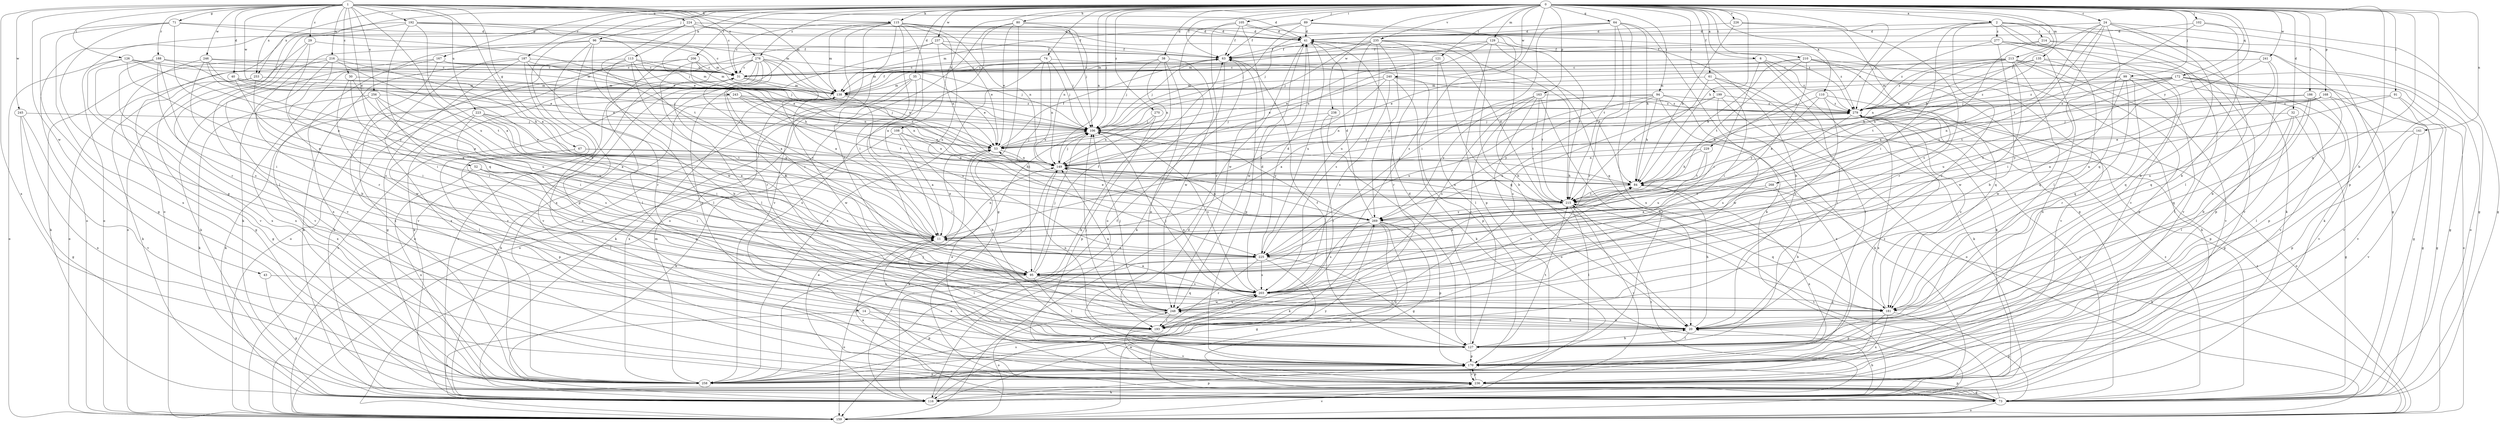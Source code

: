 strict digraph  {
0;
1;
2;
6;
11;
14;
20;
24;
29;
30;
31;
32;
35;
38;
40;
41;
43;
52;
53;
61;
63;
64;
67;
71;
73;
74;
80;
84;
89;
91;
94;
95;
96;
99;
102;
105;
106;
108;
110;
113;
115;
116;
121;
126;
127;
129;
135;
138;
141;
149;
159;
163;
167;
168;
170;
172;
181;
186;
187;
188;
192;
193;
199;
203;
206;
210;
213;
214;
215;
216;
223;
224;
225;
226;
229;
235;
236;
237;
238;
240;
241;
243;
245;
246;
248;
253;
256;
258;
268;
269;
270;
276;
277;
279;
0 -> 2  [label=a];
0 -> 6  [label=a];
0 -> 14  [label=b];
0 -> 20  [label=b];
0 -> 24  [label=c];
0 -> 32  [label=d];
0 -> 35  [label=d];
0 -> 38  [label=d];
0 -> 61  [label=f];
0 -> 63  [label=f];
0 -> 64  [label=g];
0 -> 74  [label=h];
0 -> 80  [label=h];
0 -> 84  [label=h];
0 -> 89  [label=i];
0 -> 91  [label=i];
0 -> 94  [label=i];
0 -> 96  [label=j];
0 -> 99  [label=j];
0 -> 102  [label=j];
0 -> 105  [label=j];
0 -> 106  [label=j];
0 -> 108  [label=k];
0 -> 110  [label=k];
0 -> 113  [label=k];
0 -> 115  [label=k];
0 -> 121  [label=l];
0 -> 129  [label=m];
0 -> 135  [label=m];
0 -> 141  [label=n];
0 -> 149  [label=n];
0 -> 159  [label=o];
0 -> 163  [label=p];
0 -> 167  [label=p];
0 -> 168  [label=p];
0 -> 170  [label=p];
0 -> 172  [label=q];
0 -> 181  [label=q];
0 -> 186  [label=r];
0 -> 187  [label=r];
0 -> 199  [label=s];
0 -> 203  [label=s];
0 -> 206  [label=t];
0 -> 210  [label=t];
0 -> 213  [label=t];
0 -> 226  [label=v];
0 -> 229  [label=v];
0 -> 235  [label=v];
0 -> 237  [label=w];
0 -> 238  [label=w];
0 -> 240  [label=w];
0 -> 241  [label=w];
0 -> 253  [label=x];
0 -> 268  [label=y];
0 -> 270  [label=z];
0 -> 276  [label=z];
1 -> 11  [label=a];
1 -> 29  [label=c];
1 -> 30  [label=c];
1 -> 31  [label=c];
1 -> 40  [label=d];
1 -> 41  [label=d];
1 -> 43  [label=w];
1 -> 52  [label=e];
1 -> 67  [label=g];
1 -> 71  [label=g];
1 -> 115  [label=k];
1 -> 126  [label=l];
1 -> 138  [label=m];
1 -> 188  [label=r];
1 -> 192  [label=r];
1 -> 216  [label=u];
1 -> 223  [label=u];
1 -> 224  [label=u];
1 -> 225  [label=u];
1 -> 243  [label=w];
1 -> 245  [label=w];
1 -> 246  [label=w];
1 -> 253  [label=x];
1 -> 256  [label=x];
1 -> 258  [label=x];
1 -> 276  [label=z];
2 -> 41  [label=d];
2 -> 73  [label=g];
2 -> 95  [label=i];
2 -> 116  [label=k];
2 -> 127  [label=l];
2 -> 193  [label=r];
2 -> 214  [label=t];
2 -> 236  [label=v];
2 -> 277  [label=z];
2 -> 279  [label=z];
6 -> 31  [label=c];
6 -> 95  [label=i];
6 -> 116  [label=k];
6 -> 127  [label=l];
6 -> 279  [label=z];
11 -> 31  [label=c];
11 -> 53  [label=e];
11 -> 127  [label=l];
11 -> 149  [label=n];
11 -> 225  [label=u];
14 -> 159  [label=o];
14 -> 170  [label=p];
14 -> 193  [label=r];
20 -> 84  [label=h];
20 -> 106  [label=j];
20 -> 127  [label=l];
20 -> 248  [label=w];
24 -> 20  [label=b];
24 -> 41  [label=d];
24 -> 73  [label=g];
24 -> 84  [label=h];
24 -> 127  [label=l];
24 -> 181  [label=q];
24 -> 203  [label=s];
24 -> 225  [label=u];
24 -> 269  [label=y];
29 -> 63  [label=f];
29 -> 159  [label=o];
29 -> 193  [label=r];
29 -> 236  [label=v];
30 -> 95  [label=i];
30 -> 138  [label=m];
30 -> 225  [label=u];
30 -> 248  [label=w];
31 -> 138  [label=m];
31 -> 149  [label=n];
32 -> 73  [label=g];
32 -> 106  [label=j];
32 -> 127  [label=l];
32 -> 170  [label=p];
35 -> 53  [label=e];
35 -> 116  [label=k];
35 -> 127  [label=l];
35 -> 138  [label=m];
35 -> 159  [label=o];
38 -> 31  [label=c];
38 -> 106  [label=j];
38 -> 116  [label=k];
38 -> 149  [label=n];
38 -> 170  [label=p];
38 -> 248  [label=w];
40 -> 11  [label=a];
40 -> 53  [label=e];
40 -> 106  [label=j];
40 -> 138  [label=m];
41 -> 63  [label=f];
41 -> 215  [label=t];
41 -> 225  [label=u];
41 -> 248  [label=w];
43 -> 73  [label=g];
43 -> 203  [label=s];
52 -> 84  [label=h];
52 -> 95  [label=i];
52 -> 181  [label=q];
52 -> 258  [label=x];
53 -> 63  [label=f];
53 -> 106  [label=j];
53 -> 149  [label=n];
61 -> 95  [label=i];
61 -> 116  [label=k];
61 -> 127  [label=l];
61 -> 138  [label=m];
61 -> 215  [label=t];
63 -> 31  [label=c];
63 -> 106  [label=j];
63 -> 116  [label=k];
63 -> 170  [label=p];
64 -> 41  [label=d];
64 -> 84  [label=h];
64 -> 95  [label=i];
64 -> 106  [label=j];
64 -> 116  [label=k];
64 -> 193  [label=r];
64 -> 215  [label=t];
64 -> 258  [label=x];
67 -> 84  [label=h];
67 -> 127  [label=l];
67 -> 149  [label=n];
67 -> 170  [label=p];
71 -> 11  [label=a];
71 -> 41  [label=d];
71 -> 53  [label=e];
71 -> 73  [label=g];
71 -> 170  [label=p];
71 -> 258  [label=x];
73 -> 11  [label=a];
73 -> 159  [label=o];
73 -> 170  [label=p];
73 -> 215  [label=t];
73 -> 279  [label=z];
74 -> 31  [label=c];
74 -> 84  [label=h];
74 -> 95  [label=i];
74 -> 106  [label=j];
74 -> 138  [label=m];
74 -> 149  [label=n];
74 -> 258  [label=x];
80 -> 41  [label=d];
80 -> 53  [label=e];
80 -> 73  [label=g];
80 -> 149  [label=n];
80 -> 159  [label=o];
80 -> 258  [label=x];
84 -> 106  [label=j];
84 -> 215  [label=t];
84 -> 258  [label=x];
89 -> 20  [label=b];
89 -> 41  [label=d];
89 -> 63  [label=f];
89 -> 73  [label=g];
89 -> 106  [label=j];
89 -> 138  [label=m];
91 -> 11  [label=a];
91 -> 73  [label=g];
91 -> 236  [label=v];
91 -> 279  [label=z];
94 -> 11  [label=a];
94 -> 84  [label=h];
94 -> 149  [label=n];
94 -> 225  [label=u];
94 -> 248  [label=w];
94 -> 258  [label=x];
94 -> 269  [label=y];
94 -> 279  [label=z];
95 -> 63  [label=f];
95 -> 84  [label=h];
95 -> 106  [label=j];
95 -> 127  [label=l];
95 -> 159  [label=o];
95 -> 181  [label=q];
95 -> 203  [label=s];
96 -> 31  [label=c];
96 -> 63  [label=f];
96 -> 116  [label=k];
96 -> 138  [label=m];
96 -> 170  [label=p];
96 -> 193  [label=r];
96 -> 248  [label=w];
96 -> 258  [label=x];
99 -> 127  [label=l];
99 -> 138  [label=m];
99 -> 181  [label=q];
99 -> 193  [label=r];
99 -> 225  [label=u];
99 -> 236  [label=v];
99 -> 248  [label=w];
99 -> 279  [label=z];
102 -> 20  [label=b];
102 -> 41  [label=d];
102 -> 73  [label=g];
102 -> 215  [label=t];
105 -> 20  [label=b];
105 -> 41  [label=d];
105 -> 63  [label=f];
105 -> 159  [label=o];
105 -> 193  [label=r];
105 -> 248  [label=w];
106 -> 53  [label=e];
106 -> 203  [label=s];
106 -> 269  [label=y];
108 -> 11  [label=a];
108 -> 20  [label=b];
108 -> 53  [label=e];
108 -> 116  [label=k];
108 -> 149  [label=n];
110 -> 73  [label=g];
110 -> 84  [label=h];
110 -> 203  [label=s];
110 -> 269  [label=y];
110 -> 279  [label=z];
113 -> 11  [label=a];
113 -> 31  [label=c];
113 -> 116  [label=k];
113 -> 127  [label=l];
113 -> 138  [label=m];
113 -> 159  [label=o];
113 -> 225  [label=u];
115 -> 11  [label=a];
115 -> 31  [label=c];
115 -> 41  [label=d];
115 -> 95  [label=i];
115 -> 106  [label=j];
115 -> 138  [label=m];
115 -> 149  [label=n];
115 -> 159  [label=o];
115 -> 203  [label=s];
115 -> 225  [label=u];
115 -> 236  [label=v];
115 -> 258  [label=x];
116 -> 20  [label=b];
116 -> 31  [label=c];
116 -> 53  [label=e];
116 -> 170  [label=p];
116 -> 203  [label=s];
116 -> 215  [label=t];
116 -> 269  [label=y];
116 -> 279  [label=z];
121 -> 31  [label=c];
121 -> 53  [label=e];
121 -> 127  [label=l];
121 -> 181  [label=q];
126 -> 11  [label=a];
126 -> 31  [label=c];
126 -> 138  [label=m];
126 -> 159  [label=o];
126 -> 236  [label=v];
126 -> 269  [label=y];
127 -> 20  [label=b];
127 -> 41  [label=d];
127 -> 63  [label=f];
127 -> 170  [label=p];
127 -> 215  [label=t];
129 -> 63  [label=f];
129 -> 138  [label=m];
129 -> 149  [label=n];
129 -> 170  [label=p];
129 -> 181  [label=q];
129 -> 215  [label=t];
135 -> 31  [label=c];
135 -> 53  [label=e];
135 -> 170  [label=p];
135 -> 181  [label=q];
135 -> 215  [label=t];
138 -> 63  [label=f];
138 -> 116  [label=k];
138 -> 225  [label=u];
138 -> 248  [label=w];
138 -> 258  [label=x];
138 -> 279  [label=z];
141 -> 53  [label=e];
141 -> 170  [label=p];
141 -> 236  [label=v];
149 -> 84  [label=h];
149 -> 106  [label=j];
149 -> 116  [label=k];
149 -> 269  [label=y];
149 -> 279  [label=z];
159 -> 31  [label=c];
159 -> 41  [label=d];
159 -> 84  [label=h];
159 -> 236  [label=v];
159 -> 279  [label=z];
163 -> 20  [label=b];
163 -> 159  [label=o];
163 -> 193  [label=r];
163 -> 203  [label=s];
163 -> 215  [label=t];
163 -> 269  [label=y];
163 -> 279  [label=z];
167 -> 31  [label=c];
167 -> 106  [label=j];
167 -> 116  [label=k];
167 -> 236  [label=v];
167 -> 258  [label=x];
168 -> 11  [label=a];
168 -> 73  [label=g];
168 -> 127  [label=l];
168 -> 225  [label=u];
168 -> 269  [label=y];
168 -> 279  [label=z];
170 -> 53  [label=e];
170 -> 236  [label=v];
170 -> 258  [label=x];
170 -> 279  [label=z];
172 -> 73  [label=g];
172 -> 106  [label=j];
172 -> 138  [label=m];
172 -> 149  [label=n];
172 -> 159  [label=o];
172 -> 170  [label=p];
172 -> 215  [label=t];
172 -> 236  [label=v];
172 -> 279  [label=z];
181 -> 73  [label=g];
181 -> 106  [label=j];
181 -> 170  [label=p];
181 -> 258  [label=x];
181 -> 279  [label=z];
186 -> 20  [label=b];
186 -> 149  [label=n];
186 -> 181  [label=q];
186 -> 236  [label=v];
186 -> 279  [label=z];
187 -> 20  [label=b];
187 -> 31  [label=c];
187 -> 73  [label=g];
187 -> 84  [label=h];
187 -> 116  [label=k];
187 -> 236  [label=v];
187 -> 258  [label=x];
188 -> 31  [label=c];
188 -> 53  [label=e];
188 -> 95  [label=i];
188 -> 203  [label=s];
188 -> 236  [label=v];
188 -> 258  [label=x];
192 -> 11  [label=a];
192 -> 41  [label=d];
192 -> 53  [label=e];
192 -> 138  [label=m];
192 -> 159  [label=o];
192 -> 181  [label=q];
192 -> 193  [label=r];
193 -> 149  [label=n];
193 -> 236  [label=v];
199 -> 116  [label=k];
199 -> 159  [label=o];
199 -> 203  [label=s];
199 -> 225  [label=u];
199 -> 279  [label=z];
203 -> 11  [label=a];
203 -> 41  [label=d];
203 -> 84  [label=h];
203 -> 149  [label=n];
203 -> 181  [label=q];
203 -> 248  [label=w];
203 -> 258  [label=x];
206 -> 31  [label=c];
206 -> 106  [label=j];
206 -> 127  [label=l];
206 -> 138  [label=m];
206 -> 258  [label=x];
210 -> 11  [label=a];
210 -> 31  [label=c];
210 -> 84  [label=h];
210 -> 116  [label=k];
210 -> 181  [label=q];
210 -> 215  [label=t];
210 -> 236  [label=v];
213 -> 31  [label=c];
213 -> 53  [label=e];
213 -> 73  [label=g];
213 -> 84  [label=h];
213 -> 149  [label=n];
213 -> 170  [label=p];
213 -> 181  [label=q];
213 -> 236  [label=v];
213 -> 248  [label=w];
213 -> 279  [label=z];
214 -> 11  [label=a];
214 -> 63  [label=f];
214 -> 116  [label=k];
214 -> 236  [label=v];
215 -> 41  [label=d];
215 -> 127  [label=l];
215 -> 149  [label=n];
215 -> 181  [label=q];
215 -> 236  [label=v];
215 -> 269  [label=y];
216 -> 20  [label=b];
216 -> 31  [label=c];
216 -> 84  [label=h];
216 -> 95  [label=i];
216 -> 116  [label=k];
216 -> 159  [label=o];
216 -> 269  [label=y];
223 -> 11  [label=a];
223 -> 95  [label=i];
223 -> 106  [label=j];
223 -> 127  [label=l];
223 -> 203  [label=s];
223 -> 215  [label=t];
224 -> 41  [label=d];
224 -> 63  [label=f];
224 -> 106  [label=j];
224 -> 127  [label=l];
224 -> 159  [label=o];
224 -> 215  [label=t];
224 -> 279  [label=z];
225 -> 41  [label=d];
225 -> 73  [label=g];
225 -> 95  [label=i];
225 -> 127  [label=l];
225 -> 193  [label=r];
225 -> 203  [label=s];
226 -> 41  [label=d];
226 -> 84  [label=h];
226 -> 193  [label=r];
226 -> 203  [label=s];
229 -> 84  [label=h];
229 -> 149  [label=n];
229 -> 215  [label=t];
229 -> 225  [label=u];
235 -> 20  [label=b];
235 -> 63  [label=f];
235 -> 106  [label=j];
235 -> 138  [label=m];
235 -> 193  [label=r];
235 -> 203  [label=s];
235 -> 225  [label=u];
235 -> 269  [label=y];
235 -> 279  [label=z];
236 -> 11  [label=a];
236 -> 73  [label=g];
236 -> 116  [label=k];
236 -> 170  [label=p];
236 -> 248  [label=w];
237 -> 53  [label=e];
237 -> 63  [label=f];
237 -> 106  [label=j];
237 -> 149  [label=n];
237 -> 170  [label=p];
237 -> 193  [label=r];
238 -> 106  [label=j];
238 -> 127  [label=l];
238 -> 193  [label=r];
240 -> 11  [label=a];
240 -> 53  [label=e];
240 -> 116  [label=k];
240 -> 138  [label=m];
240 -> 170  [label=p];
240 -> 203  [label=s];
240 -> 215  [label=t];
241 -> 20  [label=b];
241 -> 31  [label=c];
241 -> 95  [label=i];
241 -> 181  [label=q];
243 -> 106  [label=j];
243 -> 116  [label=k];
243 -> 149  [label=n];
243 -> 215  [label=t];
243 -> 279  [label=z];
245 -> 73  [label=g];
245 -> 106  [label=j];
245 -> 236  [label=v];
245 -> 258  [label=x];
246 -> 11  [label=a];
246 -> 31  [label=c];
246 -> 53  [label=e];
246 -> 73  [label=g];
246 -> 203  [label=s];
246 -> 215  [label=t];
248 -> 20  [label=b];
248 -> 106  [label=j];
248 -> 149  [label=n];
248 -> 159  [label=o];
248 -> 193  [label=r];
248 -> 203  [label=s];
253 -> 73  [label=g];
253 -> 95  [label=i];
253 -> 116  [label=k];
253 -> 138  [label=m];
253 -> 149  [label=n];
256 -> 11  [label=a];
256 -> 95  [label=i];
256 -> 116  [label=k];
256 -> 225  [label=u];
256 -> 258  [label=x];
256 -> 279  [label=z];
258 -> 63  [label=f];
258 -> 106  [label=j];
258 -> 138  [label=m];
268 -> 11  [label=a];
268 -> 20  [label=b];
268 -> 215  [label=t];
269 -> 11  [label=a];
269 -> 41  [label=d];
269 -> 53  [label=e];
269 -> 73  [label=g];
269 -> 116  [label=k];
269 -> 149  [label=n];
269 -> 159  [label=o];
269 -> 170  [label=p];
269 -> 203  [label=s];
269 -> 258  [label=x];
270 -> 106  [label=j];
270 -> 149  [label=n];
270 -> 170  [label=p];
276 -> 11  [label=a];
276 -> 31  [label=c];
276 -> 95  [label=i];
276 -> 106  [label=j];
276 -> 116  [label=k];
276 -> 127  [label=l];
276 -> 149  [label=n];
276 -> 159  [label=o];
276 -> 203  [label=s];
276 -> 236  [label=v];
277 -> 20  [label=b];
277 -> 63  [label=f];
277 -> 159  [label=o];
277 -> 236  [label=v];
277 -> 258  [label=x];
277 -> 279  [label=z];
279 -> 106  [label=j];
279 -> 159  [label=o];
279 -> 203  [label=s];
279 -> 258  [label=x];
}
